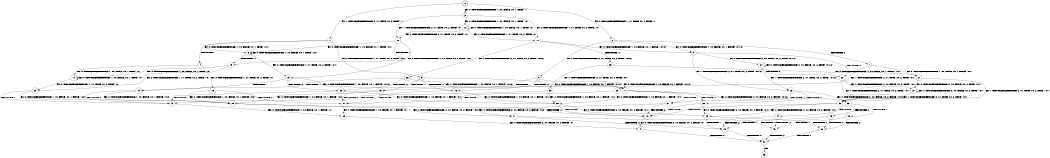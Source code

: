 digraph BCG {
size = "7, 10.5";
center = TRUE;
node [shape = circle];
0 [peripheries = 2];
0 -> 1 [label = "EX !1 !ATOMIC_EXCH_BRANCH (2, +1, TRUE, +0, 2, TRUE) !::"];
0 -> 2 [label = "EX !2 !ATOMIC_EXCH_BRANCH (1, +1, TRUE, +0, 2, TRUE) !::"];
0 -> 3 [label = "EX !0 !ATOMIC_EXCH_BRANCH (1, +0, FALSE, +0, 1, TRUE) !::"];
1 -> 4 [label = "TERMINATE !1"];
1 -> 5 [label = "EX !2 !ATOMIC_EXCH_BRANCH (1, +1, TRUE, +0, 2, TRUE) !:0:1:"];
1 -> 6 [label = "EX !0 !ATOMIC_EXCH_BRANCH (1, +0, FALSE, +0, 1, TRUE) !:0:1:"];
2 -> 7 [label = "TERMINATE !2"];
2 -> 8 [label = "EX !1 !ATOMIC_EXCH_BRANCH (2, +1, TRUE, +0, 2, TRUE) !:0:1:2:"];
2 -> 9 [label = "EX !0 !ATOMIC_EXCH_BRANCH (1, +0, FALSE, +0, 1, FALSE) !:0:1:2:"];
3 -> 10 [label = "EX !1 !ATOMIC_EXCH_BRANCH (2, +1, TRUE, +0, 2, TRUE) !:0:"];
3 -> 11 [label = "EX !2 !ATOMIC_EXCH_BRANCH (1, +1, TRUE, +0, 2, TRUE) !:0:"];
3 -> 12 [label = "EX !0 !ATOMIC_EXCH_BRANCH (1, +0, FALSE, +0, 1, TRUE) !:0:"];
4 -> 13 [label = "EX !2 !ATOMIC_EXCH_BRANCH (1, +1, TRUE, +0, 2, TRUE) !:0:"];
4 -> 14 [label = "EX !0 !ATOMIC_EXCH_BRANCH (1, +0, FALSE, +0, 1, TRUE) !:0:"];
5 -> 15 [label = "TERMINATE !1"];
5 -> 16 [label = "TERMINATE !2"];
5 -> 17 [label = "EX !0 !ATOMIC_EXCH_BRANCH (1, +0, FALSE, +0, 1, FALSE) !:0:1:2:"];
6 -> 18 [label = "TERMINATE !1"];
6 -> 19 [label = "EX !2 !ATOMIC_EXCH_BRANCH (1, +1, TRUE, +0, 2, TRUE) !:0:1:"];
6 -> 6 [label = "EX !0 !ATOMIC_EXCH_BRANCH (1, +0, FALSE, +0, 1, TRUE) !:0:1:"];
7 -> 20 [label = "EX !1 !ATOMIC_EXCH_BRANCH (2, +1, TRUE, +0, 2, TRUE) !:0:1:"];
7 -> 21 [label = "EX !0 !ATOMIC_EXCH_BRANCH (1, +0, FALSE, +0, 1, FALSE) !:0:1:"];
8 -> 15 [label = "TERMINATE !1"];
8 -> 16 [label = "TERMINATE !2"];
8 -> 17 [label = "EX !0 !ATOMIC_EXCH_BRANCH (1, +0, FALSE, +0, 1, FALSE) !:0:1:2:"];
9 -> 22 [label = "TERMINATE !2"];
9 -> 23 [label = "EX !1 !ATOMIC_EXCH_BRANCH (2, +1, TRUE, +0, 2, TRUE) !:0:1:2:"];
9 -> 24 [label = "EX !0 !ATOMIC_EXCH_BRANCH (2, +0, FALSE, +0, 2, TRUE) !:0:1:2:"];
10 -> 18 [label = "TERMINATE !1"];
10 -> 19 [label = "EX !2 !ATOMIC_EXCH_BRANCH (1, +1, TRUE, +0, 2, TRUE) !:0:1:"];
10 -> 6 [label = "EX !0 !ATOMIC_EXCH_BRANCH (1, +0, FALSE, +0, 1, TRUE) !:0:1:"];
11 -> 25 [label = "TERMINATE !2"];
11 -> 26 [label = "EX !1 !ATOMIC_EXCH_BRANCH (2, +1, TRUE, +0, 2, TRUE) !:0:1:2:"];
11 -> 9 [label = "EX !0 !ATOMIC_EXCH_BRANCH (1, +0, FALSE, +0, 1, FALSE) !:0:1:2:"];
12 -> 10 [label = "EX !1 !ATOMIC_EXCH_BRANCH (2, +1, TRUE, +0, 2, TRUE) !:0:"];
12 -> 11 [label = "EX !2 !ATOMIC_EXCH_BRANCH (1, +1, TRUE, +0, 2, TRUE) !:0:"];
12 -> 12 [label = "EX !0 !ATOMIC_EXCH_BRANCH (1, +0, FALSE, +0, 1, TRUE) !:0:"];
13 -> 27 [label = "TERMINATE !2"];
13 -> 28 [label = "EX !0 !ATOMIC_EXCH_BRANCH (1, +0, FALSE, +0, 1, FALSE) !:0:2:"];
14 -> 29 [label = "EX !2 !ATOMIC_EXCH_BRANCH (1, +1, TRUE, +0, 2, TRUE) !:0:"];
14 -> 14 [label = "EX !0 !ATOMIC_EXCH_BRANCH (1, +0, FALSE, +0, 1, TRUE) !:0:"];
15 -> 27 [label = "TERMINATE !2"];
15 -> 28 [label = "EX !0 !ATOMIC_EXCH_BRANCH (1, +0, FALSE, +0, 1, FALSE) !:0:2:"];
16 -> 27 [label = "TERMINATE !1"];
16 -> 30 [label = "EX !0 !ATOMIC_EXCH_BRANCH (1, +0, FALSE, +0, 1, FALSE) !:0:1:"];
17 -> 31 [label = "TERMINATE !1"];
17 -> 32 [label = "TERMINATE !2"];
17 -> 33 [label = "EX !0 !ATOMIC_EXCH_BRANCH (2, +0, FALSE, +0, 2, FALSE) !:0:1:2:"];
18 -> 29 [label = "EX !2 !ATOMIC_EXCH_BRANCH (1, +1, TRUE, +0, 2, TRUE) !:0:"];
18 -> 14 [label = "EX !0 !ATOMIC_EXCH_BRANCH (1, +0, FALSE, +0, 1, TRUE) !:0:"];
19 -> 34 [label = "TERMINATE !1"];
19 -> 35 [label = "TERMINATE !2"];
19 -> 17 [label = "EX !0 !ATOMIC_EXCH_BRANCH (1, +0, FALSE, +0, 1, FALSE) !:0:1:2:"];
20 -> 27 [label = "TERMINATE !1"];
20 -> 30 [label = "EX !0 !ATOMIC_EXCH_BRANCH (1, +0, FALSE, +0, 1, FALSE) !:0:1:"];
21 -> 36 [label = "EX !1 !ATOMIC_EXCH_BRANCH (2, +1, TRUE, +0, 2, TRUE) !:0:1:"];
21 -> 37 [label = "EX !0 !ATOMIC_EXCH_BRANCH (2, +0, FALSE, +0, 2, TRUE) !:0:1:"];
22 -> 36 [label = "EX !1 !ATOMIC_EXCH_BRANCH (2, +1, TRUE, +0, 2, TRUE) !:0:1:"];
22 -> 37 [label = "EX !0 !ATOMIC_EXCH_BRANCH (2, +0, FALSE, +0, 2, TRUE) !:0:1:"];
23 -> 31 [label = "TERMINATE !1"];
23 -> 32 [label = "TERMINATE !2"];
23 -> 33 [label = "EX !0 !ATOMIC_EXCH_BRANCH (2, +0, FALSE, +0, 2, FALSE) !:0:1:2:"];
24 -> 22 [label = "TERMINATE !2"];
24 -> 23 [label = "EX !1 !ATOMIC_EXCH_BRANCH (2, +1, TRUE, +0, 2, TRUE) !:0:1:2:"];
24 -> 24 [label = "EX !0 !ATOMIC_EXCH_BRANCH (2, +0, FALSE, +0, 2, TRUE) !:0:1:2:"];
25 -> 38 [label = "EX !1 !ATOMIC_EXCH_BRANCH (2, +1, TRUE, +0, 2, TRUE) !:0:1:"];
25 -> 21 [label = "EX !0 !ATOMIC_EXCH_BRANCH (1, +0, FALSE, +0, 1, FALSE) !:0:1:"];
26 -> 34 [label = "TERMINATE !1"];
26 -> 35 [label = "TERMINATE !2"];
26 -> 17 [label = "EX !0 !ATOMIC_EXCH_BRANCH (1, +0, FALSE, +0, 1, FALSE) !:0:1:2:"];
27 -> 39 [label = "EX !0 !ATOMIC_EXCH_BRANCH (1, +0, FALSE, +0, 1, FALSE) !:0:"];
28 -> 40 [label = "TERMINATE !2"];
28 -> 41 [label = "EX !0 !ATOMIC_EXCH_BRANCH (2, +0, FALSE, +0, 2, FALSE) !:0:2:"];
29 -> 42 [label = "TERMINATE !2"];
29 -> 28 [label = "EX !0 !ATOMIC_EXCH_BRANCH (1, +0, FALSE, +0, 1, FALSE) !:0:2:"];
30 -> 40 [label = "TERMINATE !1"];
30 -> 43 [label = "EX !0 !ATOMIC_EXCH_BRANCH (2, +0, FALSE, +0, 2, FALSE) !:0:1:"];
31 -> 40 [label = "TERMINATE !2"];
31 -> 41 [label = "EX !0 !ATOMIC_EXCH_BRANCH (2, +0, FALSE, +0, 2, FALSE) !:0:2:"];
32 -> 40 [label = "TERMINATE !1"];
32 -> 43 [label = "EX !0 !ATOMIC_EXCH_BRANCH (2, +0, FALSE, +0, 2, FALSE) !:0:1:"];
33 -> 44 [label = "TERMINATE !1"];
33 -> 45 [label = "TERMINATE !2"];
33 -> 46 [label = "TERMINATE !0"];
34 -> 42 [label = "TERMINATE !2"];
34 -> 28 [label = "EX !0 !ATOMIC_EXCH_BRANCH (1, +0, FALSE, +0, 1, FALSE) !:0:2:"];
35 -> 42 [label = "TERMINATE !1"];
35 -> 30 [label = "EX !0 !ATOMIC_EXCH_BRANCH (1, +0, FALSE, +0, 1, FALSE) !:0:1:"];
36 -> 40 [label = "TERMINATE !1"];
36 -> 43 [label = "EX !0 !ATOMIC_EXCH_BRANCH (2, +0, FALSE, +0, 2, FALSE) !:0:1:"];
37 -> 36 [label = "EX !1 !ATOMIC_EXCH_BRANCH (2, +1, TRUE, +0, 2, TRUE) !:0:1:"];
37 -> 37 [label = "EX !0 !ATOMIC_EXCH_BRANCH (2, +0, FALSE, +0, 2, TRUE) !:0:1:"];
38 -> 42 [label = "TERMINATE !1"];
38 -> 30 [label = "EX !0 !ATOMIC_EXCH_BRANCH (1, +0, FALSE, +0, 1, FALSE) !:0:1:"];
39 -> 47 [label = "EX !0 !ATOMIC_EXCH_BRANCH (2, +0, FALSE, +0, 2, FALSE) !:0:"];
40 -> 47 [label = "EX !0 !ATOMIC_EXCH_BRANCH (2, +0, FALSE, +0, 2, FALSE) !:0:"];
41 -> 48 [label = "TERMINATE !2"];
41 -> 49 [label = "TERMINATE !0"];
42 -> 39 [label = "EX !0 !ATOMIC_EXCH_BRANCH (1, +0, FALSE, +0, 1, FALSE) !:0:"];
43 -> 48 [label = "TERMINATE !1"];
43 -> 50 [label = "TERMINATE !0"];
44 -> 48 [label = "TERMINATE !2"];
44 -> 49 [label = "TERMINATE !0"];
45 -> 48 [label = "TERMINATE !1"];
45 -> 50 [label = "TERMINATE !0"];
46 -> 49 [label = "TERMINATE !1"];
46 -> 50 [label = "TERMINATE !2"];
47 -> 51 [label = "TERMINATE !0"];
48 -> 51 [label = "TERMINATE !0"];
49 -> 51 [label = "TERMINATE !2"];
50 -> 51 [label = "TERMINATE !1"];
51 -> 52 [label = "exit"];
}
